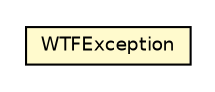 #!/usr/local/bin/dot
#
# Class diagram 
# Generated by UMLGraph version R5_6-24-gf6e263 (http://www.umlgraph.org/)
#

digraph G {
	edge [fontname="Helvetica",fontsize=10,labelfontname="Helvetica",labelfontsize=10];
	node [fontname="Helvetica",fontsize=10,shape=plaintext];
	nodesep=0.25;
	ranksep=0.5;
	// com.rockhoppertech.music.midi.js.WTFException
	c10584 [label=<<table title="com.rockhoppertech.music.midi.js.WTFException" border="0" cellborder="1" cellspacing="0" cellpadding="2" port="p" bgcolor="lemonChiffon" href="./WTFException.html">
		<tr><td><table border="0" cellspacing="0" cellpadding="1">
<tr><td align="center" balign="center"> WTFException </td></tr>
		</table></td></tr>
		</table>>, URL="./WTFException.html", fontname="Helvetica", fontcolor="black", fontsize=9.0];
}


